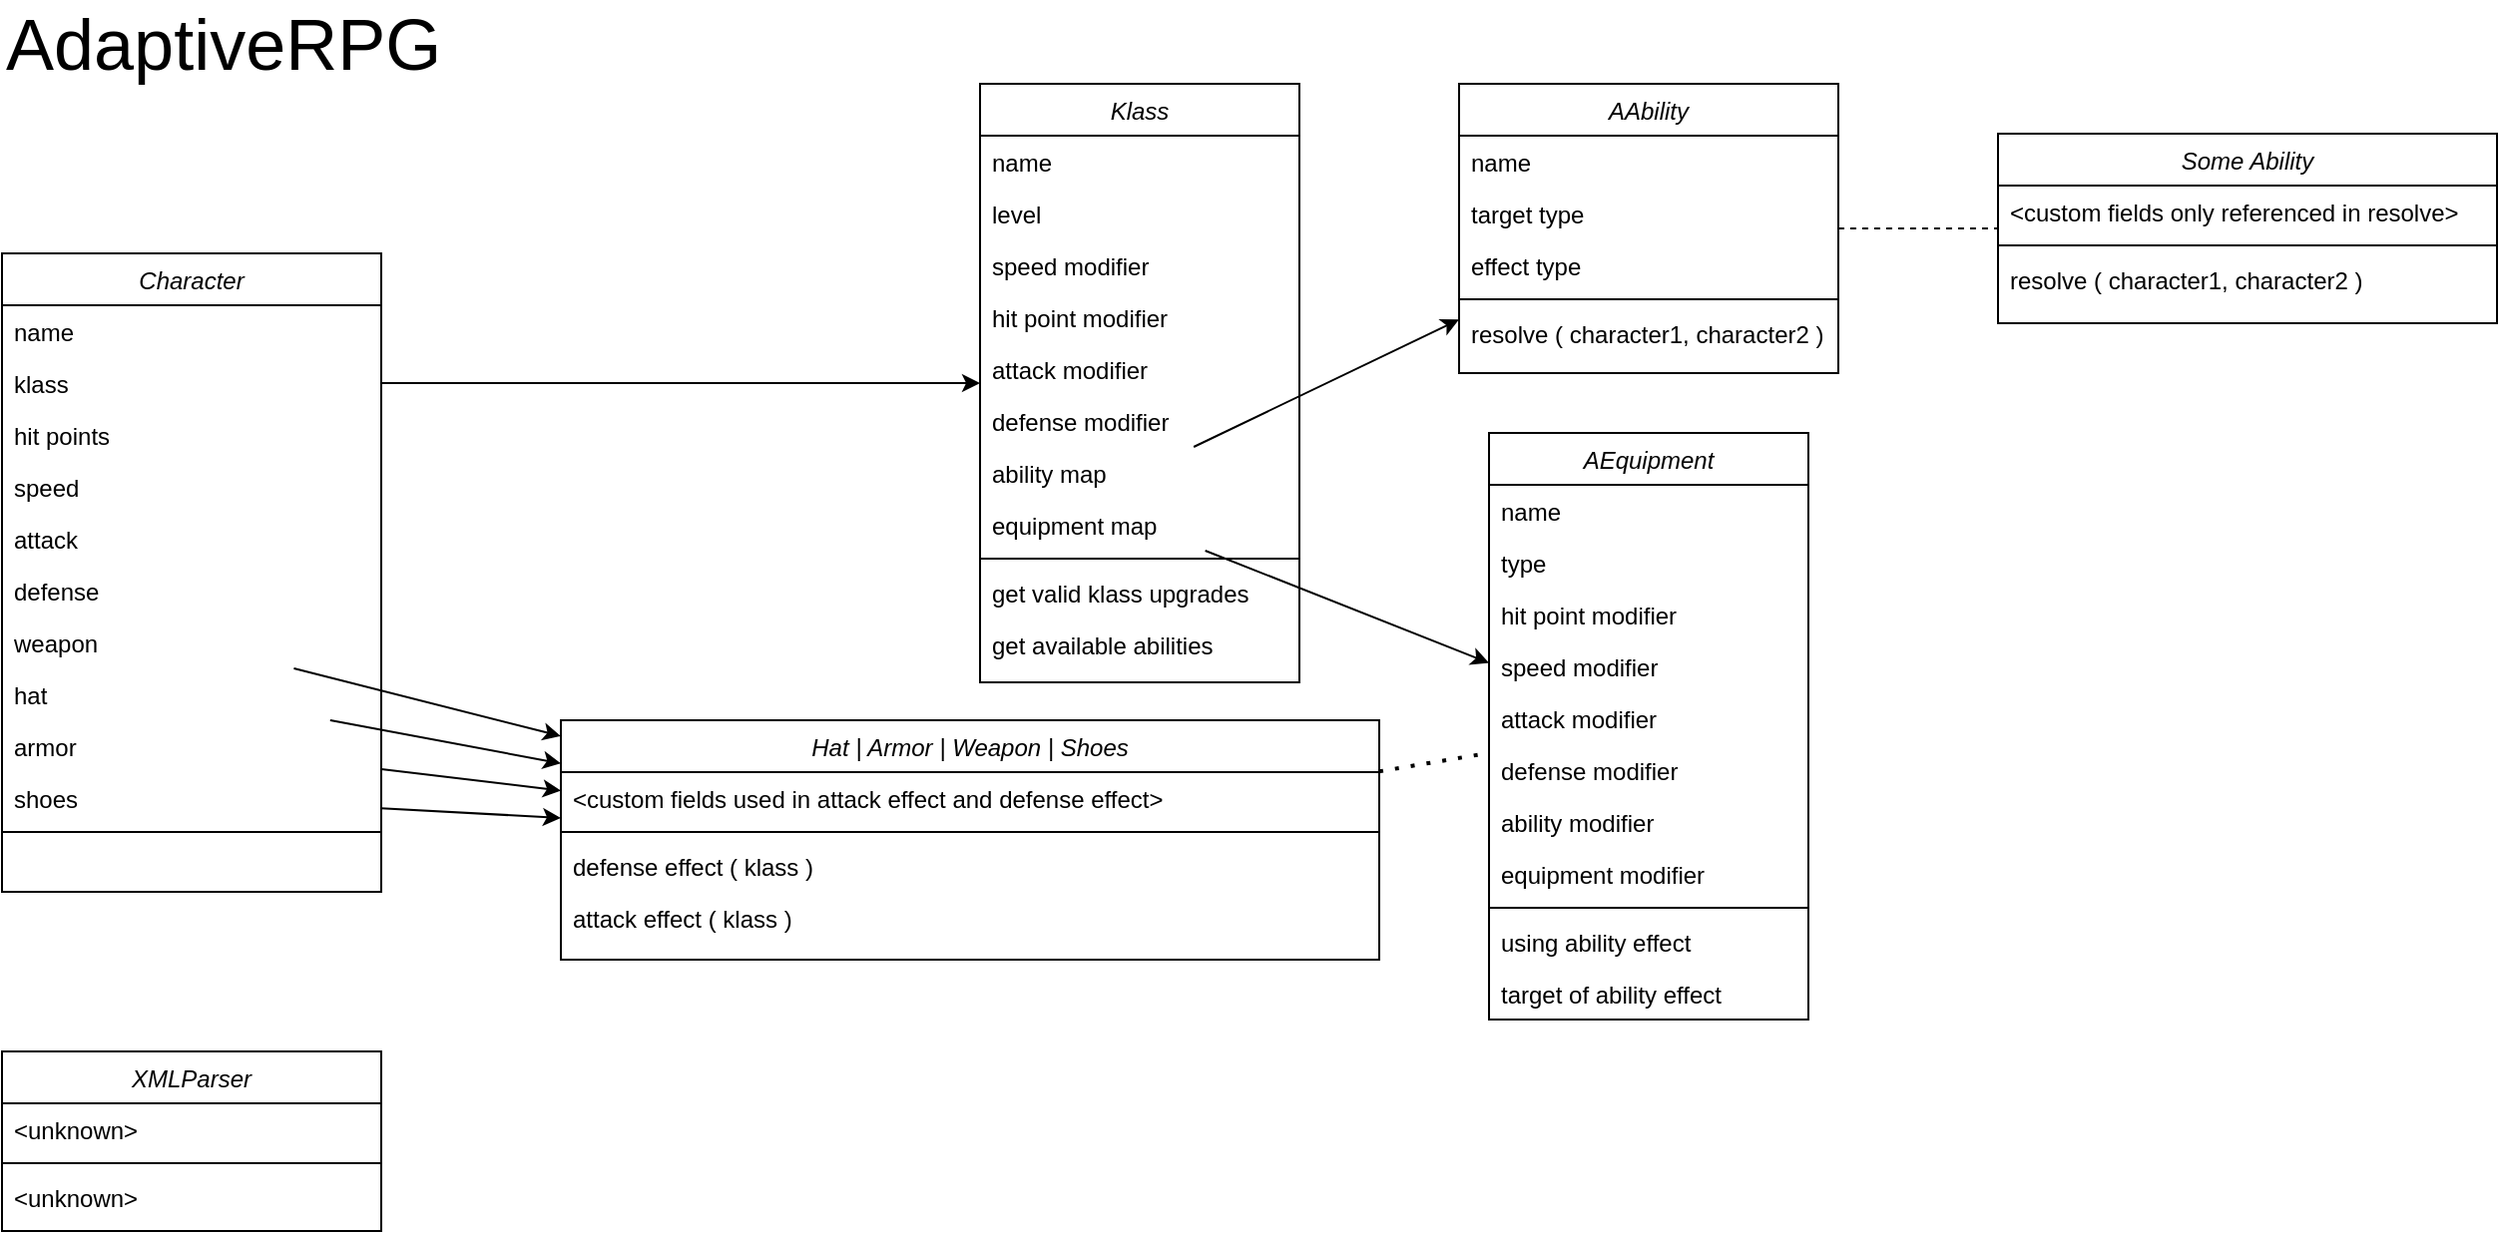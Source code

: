 <mxfile version="20.8.16" type="device"><diagram id="C5RBs43oDa-KdzZeNtuy" name="Page-1"><mxGraphModel dx="744" dy="1139" grid="1" gridSize="10" guides="1" tooltips="1" connect="1" arrows="1" fold="1" page="1" pageScale="1" pageWidth="1920" pageHeight="1200" math="0" shadow="0"><root><mxCell id="WIyWlLk6GJQsqaUBKTNV-0"/><mxCell id="WIyWlLk6GJQsqaUBKTNV-1" parent="WIyWlLk6GJQsqaUBKTNV-0"/><mxCell id="zkfFHV4jXpPFQw0GAbJ--0" value="Character" style="swimlane;fontStyle=2;align=center;verticalAlign=top;childLayout=stackLayout;horizontal=1;startSize=26;horizontalStack=0;resizeParent=1;resizeLast=0;collapsible=1;marginBottom=0;rounded=0;shadow=0;strokeWidth=1;" parent="WIyWlLk6GJQsqaUBKTNV-1" vertex="1"><mxGeometry x="60" y="160" width="190" height="320" as="geometry"><mxRectangle x="230" y="140" width="160" height="26" as="alternateBounds"/></mxGeometry></mxCell><mxCell id="zkfFHV4jXpPFQw0GAbJ--1" value="name" style="text;align=left;verticalAlign=top;spacingLeft=4;spacingRight=4;overflow=hidden;rotatable=0;points=[[0,0.5],[1,0.5]];portConstraint=eastwest;" parent="zkfFHV4jXpPFQw0GAbJ--0" vertex="1"><mxGeometry y="26" width="190" height="26" as="geometry"/></mxCell><mxCell id="U5qVEYUw_ilmsLbJixqC-27" value="klass" style="text;align=left;verticalAlign=top;spacingLeft=4;spacingRight=4;overflow=hidden;rotatable=0;points=[[0,0.5],[1,0.5]];portConstraint=eastwest;" parent="zkfFHV4jXpPFQw0GAbJ--0" vertex="1"><mxGeometry y="52" width="190" height="26" as="geometry"/></mxCell><mxCell id="zkfFHV4jXpPFQw0GAbJ--2" value="hit points" style="text;align=left;verticalAlign=top;spacingLeft=4;spacingRight=4;overflow=hidden;rotatable=0;points=[[0,0.5],[1,0.5]];portConstraint=eastwest;rounded=0;shadow=0;html=0;" parent="zkfFHV4jXpPFQw0GAbJ--0" vertex="1"><mxGeometry y="78" width="190" height="26" as="geometry"/></mxCell><mxCell id="U5qVEYUw_ilmsLbJixqC-0" value="speed" style="text;align=left;verticalAlign=top;spacingLeft=4;spacingRight=4;overflow=hidden;rotatable=0;points=[[0,0.5],[1,0.5]];portConstraint=eastwest;" parent="zkfFHV4jXpPFQw0GAbJ--0" vertex="1"><mxGeometry y="104" width="190" height="26" as="geometry"/></mxCell><mxCell id="zkfFHV4jXpPFQw0GAbJ--5" value="attack" style="text;align=left;verticalAlign=top;spacingLeft=4;spacingRight=4;overflow=hidden;rotatable=0;points=[[0,0.5],[1,0.5]];portConstraint=eastwest;" parent="zkfFHV4jXpPFQw0GAbJ--0" vertex="1"><mxGeometry y="130" width="190" height="26" as="geometry"/></mxCell><mxCell id="U5qVEYUw_ilmsLbJixqC-1" value="defense" style="text;align=left;verticalAlign=top;spacingLeft=4;spacingRight=4;overflow=hidden;rotatable=0;points=[[0,0.5],[1,0.5]];portConstraint=eastwest;" parent="zkfFHV4jXpPFQw0GAbJ--0" vertex="1"><mxGeometry y="156" width="190" height="26" as="geometry"/></mxCell><mxCell id="U5qVEYUw_ilmsLbJixqC-2" value="weapon" style="text;align=left;verticalAlign=top;spacingLeft=4;spacingRight=4;overflow=hidden;rotatable=0;points=[[0,0.5],[1,0.5]];portConstraint=eastwest;" parent="zkfFHV4jXpPFQw0GAbJ--0" vertex="1"><mxGeometry y="182" width="190" height="26" as="geometry"/></mxCell><mxCell id="U5qVEYUw_ilmsLbJixqC-13" value="hat" style="text;align=left;verticalAlign=top;spacingLeft=4;spacingRight=4;overflow=hidden;rotatable=0;points=[[0,0.5],[1,0.5]];portConstraint=eastwest;" parent="zkfFHV4jXpPFQw0GAbJ--0" vertex="1"><mxGeometry y="208" width="190" height="26" as="geometry"/></mxCell><mxCell id="U5qVEYUw_ilmsLbJixqC-12" value="armor" style="text;align=left;verticalAlign=top;spacingLeft=4;spacingRight=4;overflow=hidden;rotatable=0;points=[[0,0.5],[1,0.5]];portConstraint=eastwest;" parent="zkfFHV4jXpPFQw0GAbJ--0" vertex="1"><mxGeometry y="234" width="190" height="26" as="geometry"/></mxCell><mxCell id="U5qVEYUw_ilmsLbJixqC-14" value="shoes" style="text;align=left;verticalAlign=top;spacingLeft=4;spacingRight=4;overflow=hidden;rotatable=0;points=[[0,0.5],[1,0.5]];portConstraint=eastwest;" parent="zkfFHV4jXpPFQw0GAbJ--0" vertex="1"><mxGeometry y="260" width="190" height="26" as="geometry"/></mxCell><mxCell id="zkfFHV4jXpPFQw0GAbJ--4" value="" style="line;html=1;strokeWidth=1;align=left;verticalAlign=middle;spacingTop=-1;spacingLeft=3;spacingRight=3;rotatable=0;labelPosition=right;points=[];portConstraint=eastwest;" parent="zkfFHV4jXpPFQw0GAbJ--0" vertex="1"><mxGeometry y="286" width="190" height="8" as="geometry"/></mxCell><mxCell id="U5qVEYUw_ilmsLbJixqC-3" value="Klass" style="swimlane;fontStyle=2;align=center;verticalAlign=top;childLayout=stackLayout;horizontal=1;startSize=26;horizontalStack=0;resizeParent=1;resizeLast=0;collapsible=1;marginBottom=0;rounded=0;shadow=0;strokeWidth=1;" parent="WIyWlLk6GJQsqaUBKTNV-1" vertex="1"><mxGeometry x="550" y="75" width="160" height="300" as="geometry"><mxRectangle x="230" y="140" width="160" height="26" as="alternateBounds"/></mxGeometry></mxCell><mxCell id="U5qVEYUw_ilmsLbJixqC-4" value="name" style="text;align=left;verticalAlign=top;spacingLeft=4;spacingRight=4;overflow=hidden;rotatable=0;points=[[0,0.5],[1,0.5]];portConstraint=eastwest;" parent="U5qVEYUw_ilmsLbJixqC-3" vertex="1"><mxGeometry y="26" width="160" height="26" as="geometry"/></mxCell><mxCell id="U5qVEYUw_ilmsLbJixqC-48" value="level" style="text;align=left;verticalAlign=top;spacingLeft=4;spacingRight=4;overflow=hidden;rotatable=0;points=[[0,0.5],[1,0.5]];portConstraint=eastwest;" parent="U5qVEYUw_ilmsLbJixqC-3" vertex="1"><mxGeometry y="52" width="160" height="26" as="geometry"/></mxCell><mxCell id="U5qVEYUw_ilmsLbJixqC-6" value="speed modifier" style="text;align=left;verticalAlign=top;spacingLeft=4;spacingRight=4;overflow=hidden;rotatable=0;points=[[0,0.5],[1,0.5]];portConstraint=eastwest;" parent="U5qVEYUw_ilmsLbJixqC-3" vertex="1"><mxGeometry y="78" width="160" height="26" as="geometry"/></mxCell><mxCell id="U5qVEYUw_ilmsLbJixqC-5" value="hit point modifier" style="text;align=left;verticalAlign=top;spacingLeft=4;spacingRight=4;overflow=hidden;rotatable=0;points=[[0,0.5],[1,0.5]];portConstraint=eastwest;rounded=0;shadow=0;html=0;" parent="U5qVEYUw_ilmsLbJixqC-3" vertex="1"><mxGeometry y="104" width="160" height="26" as="geometry"/></mxCell><mxCell id="U5qVEYUw_ilmsLbJixqC-7" value="attack modifier" style="text;align=left;verticalAlign=top;spacingLeft=4;spacingRight=4;overflow=hidden;rotatable=0;points=[[0,0.5],[1,0.5]];portConstraint=eastwest;" parent="U5qVEYUw_ilmsLbJixqC-3" vertex="1"><mxGeometry y="130" width="160" height="26" as="geometry"/></mxCell><mxCell id="U5qVEYUw_ilmsLbJixqC-8" value="defense modifier" style="text;align=left;verticalAlign=top;spacingLeft=4;spacingRight=4;overflow=hidden;rotatable=0;points=[[0,0.5],[1,0.5]];portConstraint=eastwest;" parent="U5qVEYUw_ilmsLbJixqC-3" vertex="1"><mxGeometry y="156" width="160" height="26" as="geometry"/></mxCell><mxCell id="U5qVEYUw_ilmsLbJixqC-9" value="ability map" style="text;align=left;verticalAlign=top;spacingLeft=4;spacingRight=4;overflow=hidden;rotatable=0;points=[[0,0.5],[1,0.5]];portConstraint=eastwest;" parent="U5qVEYUw_ilmsLbJixqC-3" vertex="1"><mxGeometry y="182" width="160" height="26" as="geometry"/></mxCell><mxCell id="U5qVEYUw_ilmsLbJixqC-11" value="equipment map" style="text;align=left;verticalAlign=top;spacingLeft=4;spacingRight=4;overflow=hidden;rotatable=0;points=[[0,0.5],[1,0.5]];portConstraint=eastwest;" parent="U5qVEYUw_ilmsLbJixqC-3" vertex="1"><mxGeometry y="208" width="160" height="26" as="geometry"/></mxCell><mxCell id="U5qVEYUw_ilmsLbJixqC-10" value="" style="line;html=1;strokeWidth=1;align=left;verticalAlign=middle;spacingTop=-1;spacingLeft=3;spacingRight=3;rotatable=0;labelPosition=right;points=[];portConstraint=eastwest;" parent="U5qVEYUw_ilmsLbJixqC-3" vertex="1"><mxGeometry y="234" width="160" height="8" as="geometry"/></mxCell><mxCell id="U5qVEYUw_ilmsLbJixqC-54" value="get valid klass upgrades" style="text;align=left;verticalAlign=top;spacingLeft=4;spacingRight=4;overflow=hidden;rotatable=0;points=[[0,0.5],[1,0.5]];portConstraint=eastwest;" parent="U5qVEYUw_ilmsLbJixqC-3" vertex="1"><mxGeometry y="242" width="160" height="26" as="geometry"/></mxCell><mxCell id="U5qVEYUw_ilmsLbJixqC-55" value="get available abilities" style="text;align=left;verticalAlign=top;spacingLeft=4;spacingRight=4;overflow=hidden;rotatable=0;points=[[0,0.5],[1,0.5]];portConstraint=eastwest;" parent="U5qVEYUw_ilmsLbJixqC-3" vertex="1"><mxGeometry y="268" width="160" height="26" as="geometry"/></mxCell><mxCell id="U5qVEYUw_ilmsLbJixqC-15" value="AEquipment" style="swimlane;fontStyle=2;align=center;verticalAlign=top;childLayout=stackLayout;horizontal=1;startSize=26;horizontalStack=0;resizeParent=1;resizeLast=0;collapsible=1;marginBottom=0;rounded=0;shadow=0;strokeWidth=1;" parent="WIyWlLk6GJQsqaUBKTNV-1" vertex="1"><mxGeometry x="805" y="250" width="160" height="294" as="geometry"><mxRectangle x="230" y="140" width="160" height="26" as="alternateBounds"/></mxGeometry></mxCell><mxCell id="U5qVEYUw_ilmsLbJixqC-16" value="name" style="text;align=left;verticalAlign=top;spacingLeft=4;spacingRight=4;overflow=hidden;rotatable=0;points=[[0,0.5],[1,0.5]];portConstraint=eastwest;" parent="U5qVEYUw_ilmsLbJixqC-15" vertex="1"><mxGeometry y="26" width="160" height="26" as="geometry"/></mxCell><mxCell id="U5qVEYUw_ilmsLbJixqC-17" value="type" style="text;align=left;verticalAlign=top;spacingLeft=4;spacingRight=4;overflow=hidden;rotatable=0;points=[[0,0.5],[1,0.5]];portConstraint=eastwest;rounded=0;shadow=0;html=0;" parent="U5qVEYUw_ilmsLbJixqC-15" vertex="1"><mxGeometry y="52" width="160" height="26" as="geometry"/></mxCell><mxCell id="U5qVEYUw_ilmsLbJixqC-35" value="hit point modifier" style="text;align=left;verticalAlign=top;spacingLeft=4;spacingRight=4;overflow=hidden;rotatable=0;points=[[0,0.5],[1,0.5]];portConstraint=eastwest;rounded=0;shadow=0;html=0;" parent="U5qVEYUw_ilmsLbJixqC-15" vertex="1"><mxGeometry y="78" width="160" height="26" as="geometry"/></mxCell><mxCell id="U5qVEYUw_ilmsLbJixqC-36" value="speed modifier" style="text;align=left;verticalAlign=top;spacingLeft=4;spacingRight=4;overflow=hidden;rotatable=0;points=[[0,0.5],[1,0.5]];portConstraint=eastwest;" parent="U5qVEYUw_ilmsLbJixqC-15" vertex="1"><mxGeometry y="104" width="160" height="26" as="geometry"/></mxCell><mxCell id="U5qVEYUw_ilmsLbJixqC-37" value="attack modifier" style="text;align=left;verticalAlign=top;spacingLeft=4;spacingRight=4;overflow=hidden;rotatable=0;points=[[0,0.5],[1,0.5]];portConstraint=eastwest;" parent="U5qVEYUw_ilmsLbJixqC-15" vertex="1"><mxGeometry y="130" width="160" height="26" as="geometry"/></mxCell><mxCell id="U5qVEYUw_ilmsLbJixqC-38" value="defense modifier" style="text;align=left;verticalAlign=top;spacingLeft=4;spacingRight=4;overflow=hidden;rotatable=0;points=[[0,0.5],[1,0.5]];portConstraint=eastwest;" parent="U5qVEYUw_ilmsLbJixqC-15" vertex="1"><mxGeometry y="156" width="160" height="26" as="geometry"/></mxCell><mxCell id="6_KNrU1JJzuBw3UVno9G-1" value="ability modifier" style="text;align=left;verticalAlign=top;spacingLeft=4;spacingRight=4;overflow=hidden;rotatable=0;points=[[0,0.5],[1,0.5]];portConstraint=eastwest;" vertex="1" parent="U5qVEYUw_ilmsLbJixqC-15"><mxGeometry y="182" width="160" height="26" as="geometry"/></mxCell><mxCell id="6_KNrU1JJzuBw3UVno9G-13" value="equipment modifier" style="text;align=left;verticalAlign=top;spacingLeft=4;spacingRight=4;overflow=hidden;rotatable=0;points=[[0,0.5],[1,0.5]];portConstraint=eastwest;" vertex="1" parent="U5qVEYUw_ilmsLbJixqC-15"><mxGeometry y="208" width="160" height="26" as="geometry"/></mxCell><mxCell id="U5qVEYUw_ilmsLbJixqC-25" value="" style="line;html=1;strokeWidth=1;align=left;verticalAlign=middle;spacingTop=-1;spacingLeft=3;spacingRight=3;rotatable=0;labelPosition=right;points=[];portConstraint=eastwest;" parent="U5qVEYUw_ilmsLbJixqC-15" vertex="1"><mxGeometry y="234" width="160" height="8" as="geometry"/></mxCell><mxCell id="U5qVEYUw_ilmsLbJixqC-41" value="using ability effect" style="text;align=left;verticalAlign=top;spacingLeft=4;spacingRight=4;overflow=hidden;rotatable=0;points=[[0,0.5],[1,0.5]];portConstraint=eastwest;" parent="U5qVEYUw_ilmsLbJixqC-15" vertex="1"><mxGeometry y="242" width="160" height="26" as="geometry"/></mxCell><mxCell id="U5qVEYUw_ilmsLbJixqC-42" value="target of ability effect" style="text;align=left;verticalAlign=top;spacingLeft=4;spacingRight=4;overflow=hidden;rotatable=0;points=[[0,0.5],[1,0.5]];portConstraint=eastwest;" parent="U5qVEYUw_ilmsLbJixqC-15" vertex="1"><mxGeometry y="268" width="160" height="26" as="geometry"/></mxCell><mxCell id="U5qVEYUw_ilmsLbJixqC-26" value="" style="endArrow=classic;html=1;rounded=0;" parent="WIyWlLk6GJQsqaUBKTNV-1" source="U5qVEYUw_ilmsLbJixqC-27" target="U5qVEYUw_ilmsLbJixqC-3" edge="1"><mxGeometry width="50" height="50" relative="1" as="geometry"><mxPoint x="370" y="680" as="sourcePoint"/><mxPoint x="420" y="630" as="targetPoint"/></mxGeometry></mxCell><mxCell id="U5qVEYUw_ilmsLbJixqC-43" value="" style="endArrow=classic;html=1;rounded=0;" parent="WIyWlLk6GJQsqaUBKTNV-1" source="U5qVEYUw_ilmsLbJixqC-2" target="U5qVEYUw_ilmsLbJixqC-86" edge="1"><mxGeometry width="50" height="50" relative="1" as="geometry"><mxPoint x="390" y="430" as="sourcePoint"/><mxPoint x="440" y="380" as="targetPoint"/></mxGeometry></mxCell><mxCell id="U5qVEYUw_ilmsLbJixqC-44" value="" style="endArrow=classic;html=1;rounded=0;" parent="WIyWlLk6GJQsqaUBKTNV-1" source="U5qVEYUw_ilmsLbJixqC-13" target="U5qVEYUw_ilmsLbJixqC-86" edge="1"><mxGeometry width="50" height="50" relative="1" as="geometry"><mxPoint x="260" y="290" as="sourcePoint"/><mxPoint x="430" y="520" as="targetPoint"/></mxGeometry></mxCell><mxCell id="U5qVEYUw_ilmsLbJixqC-45" value="" style="endArrow=classic;html=1;rounded=0;" parent="WIyWlLk6GJQsqaUBKTNV-1" source="U5qVEYUw_ilmsLbJixqC-12" target="U5qVEYUw_ilmsLbJixqC-86" edge="1"><mxGeometry width="50" height="50" relative="1" as="geometry"><mxPoint x="260" y="355" as="sourcePoint"/><mxPoint x="430" y="520" as="targetPoint"/></mxGeometry></mxCell><mxCell id="U5qVEYUw_ilmsLbJixqC-47" value="" style="endArrow=classic;html=1;rounded=0;" parent="WIyWlLk6GJQsqaUBKTNV-1" source="U5qVEYUw_ilmsLbJixqC-14" target="U5qVEYUw_ilmsLbJixqC-86" edge="1"><mxGeometry width="50" height="50" relative="1" as="geometry"><mxPoint x="230" y="340" as="sourcePoint"/><mxPoint x="433" y="530" as="targetPoint"/></mxGeometry></mxCell><mxCell id="U5qVEYUw_ilmsLbJixqC-56" value="AAbility" style="swimlane;fontStyle=2;align=center;verticalAlign=top;childLayout=stackLayout;horizontal=1;startSize=26;horizontalStack=0;resizeParent=1;resizeLast=0;collapsible=1;marginBottom=0;rounded=0;shadow=0;strokeWidth=1;" parent="WIyWlLk6GJQsqaUBKTNV-1" vertex="1"><mxGeometry x="790" y="75" width="190" height="145" as="geometry"><mxRectangle x="230" y="140" width="160" height="26" as="alternateBounds"/></mxGeometry></mxCell><mxCell id="U5qVEYUw_ilmsLbJixqC-81" value="name" style="text;align=left;verticalAlign=top;spacingLeft=4;spacingRight=4;overflow=hidden;rotatable=0;points=[[0,0.5],[1,0.5]];portConstraint=eastwest;" parent="U5qVEYUw_ilmsLbJixqC-56" vertex="1"><mxGeometry y="26" width="190" height="26" as="geometry"/></mxCell><mxCell id="U5qVEYUw_ilmsLbJixqC-58" value="target type" style="text;align=left;verticalAlign=top;spacingLeft=4;spacingRight=4;overflow=hidden;rotatable=0;points=[[0,0.5],[1,0.5]];portConstraint=eastwest;" parent="U5qVEYUw_ilmsLbJixqC-56" vertex="1"><mxGeometry y="52" width="190" height="26" as="geometry"/></mxCell><mxCell id="U5qVEYUw_ilmsLbJixqC-68" value="effect type" style="text;align=left;verticalAlign=top;spacingLeft=4;spacingRight=4;overflow=hidden;rotatable=0;points=[[0,0.5],[1,0.5]];portConstraint=eastwest;" parent="U5qVEYUw_ilmsLbJixqC-56" vertex="1"><mxGeometry y="78" width="190" height="26" as="geometry"/></mxCell><mxCell id="U5qVEYUw_ilmsLbJixqC-65" value="" style="line;html=1;strokeWidth=1;align=left;verticalAlign=middle;spacingTop=-1;spacingLeft=3;spacingRight=3;rotatable=0;labelPosition=right;points=[];portConstraint=eastwest;" parent="U5qVEYUw_ilmsLbJixqC-56" vertex="1"><mxGeometry y="104" width="190" height="8" as="geometry"/></mxCell><mxCell id="U5qVEYUw_ilmsLbJixqC-71" value="resolve ( character1, character2 )" style="text;align=left;verticalAlign=top;spacingLeft=4;spacingRight=4;overflow=hidden;rotatable=0;points=[[0,0.5],[1,0.5]];portConstraint=eastwest;" parent="U5qVEYUw_ilmsLbJixqC-56" vertex="1"><mxGeometry y="112" width="190" height="26" as="geometry"/></mxCell><mxCell id="U5qVEYUw_ilmsLbJixqC-70" value="" style="endArrow=classic;html=1;rounded=0;" parent="WIyWlLk6GJQsqaUBKTNV-1" source="U5qVEYUw_ilmsLbJixqC-9" target="U5qVEYUw_ilmsLbJixqC-56" edge="1"><mxGeometry width="50" height="50" relative="1" as="geometry"><mxPoint x="700" y="310" as="sourcePoint"/><mxPoint x="440" y="380" as="targetPoint"/></mxGeometry></mxCell><mxCell id="U5qVEYUw_ilmsLbJixqC-72" value="Some Ability" style="swimlane;fontStyle=2;align=center;verticalAlign=top;childLayout=stackLayout;horizontal=1;startSize=26;horizontalStack=0;resizeParent=1;resizeLast=0;collapsible=1;marginBottom=0;rounded=0;shadow=0;strokeWidth=1;" parent="WIyWlLk6GJQsqaUBKTNV-1" vertex="1"><mxGeometry x="1060" y="100" width="250" height="95" as="geometry"><mxRectangle x="230" y="140" width="160" height="26" as="alternateBounds"/></mxGeometry></mxCell><mxCell id="U5qVEYUw_ilmsLbJixqC-57" value="&lt;custom fields only referenced in resolve&gt;" style="text;align=left;verticalAlign=top;spacingLeft=4;spacingRight=4;overflow=hidden;rotatable=0;points=[[0,0.5],[1,0.5]];portConstraint=eastwest;" parent="U5qVEYUw_ilmsLbJixqC-72" vertex="1"><mxGeometry y="26" width="250" height="26" as="geometry"/></mxCell><mxCell id="U5qVEYUw_ilmsLbJixqC-76" value="" style="line;html=1;strokeWidth=1;align=left;verticalAlign=middle;spacingTop=-1;spacingLeft=3;spacingRight=3;rotatable=0;labelPosition=right;points=[];portConstraint=eastwest;" parent="U5qVEYUw_ilmsLbJixqC-72" vertex="1"><mxGeometry y="52" width="250" height="8" as="geometry"/></mxCell><mxCell id="U5qVEYUw_ilmsLbJixqC-84" value="resolve ( character1, character2 )" style="text;align=left;verticalAlign=top;spacingLeft=4;spacingRight=4;overflow=hidden;rotatable=0;points=[[0,0.5],[1,0.5]];portConstraint=eastwest;" parent="U5qVEYUw_ilmsLbJixqC-72" vertex="1"><mxGeometry y="60" width="250" height="26" as="geometry"/></mxCell><mxCell id="U5qVEYUw_ilmsLbJixqC-77" value="" style="endArrow=none;dashed=1;html=1;rounded=0;" parent="WIyWlLk6GJQsqaUBKTNV-1" source="U5qVEYUw_ilmsLbJixqC-56" target="U5qVEYUw_ilmsLbJixqC-72" edge="1"><mxGeometry width="50" height="50" relative="1" as="geometry"><mxPoint x="390" y="260" as="sourcePoint"/><mxPoint x="440" y="210" as="targetPoint"/></mxGeometry></mxCell><mxCell id="U5qVEYUw_ilmsLbJixqC-78" value="" style="endArrow=classic;html=1;rounded=0;" parent="WIyWlLk6GJQsqaUBKTNV-1" source="U5qVEYUw_ilmsLbJixqC-11" target="U5qVEYUw_ilmsLbJixqC-15" edge="1"><mxGeometry width="50" height="50" relative="1" as="geometry"><mxPoint x="390" y="260" as="sourcePoint"/><mxPoint x="440" y="210" as="targetPoint"/></mxGeometry></mxCell><mxCell id="U5qVEYUw_ilmsLbJixqC-86" value="Hat | Armor | Weapon | Shoes" style="swimlane;fontStyle=2;align=center;verticalAlign=top;childLayout=stackLayout;horizontal=1;startSize=26;horizontalStack=0;resizeParent=1;resizeLast=0;collapsible=1;marginBottom=0;rounded=0;shadow=0;strokeWidth=1;" parent="WIyWlLk6GJQsqaUBKTNV-1" vertex="1"><mxGeometry x="340" y="394" width="410" height="120" as="geometry"><mxRectangle x="230" y="140" width="160" height="26" as="alternateBounds"/></mxGeometry></mxCell><mxCell id="U5qVEYUw_ilmsLbJixqC-87" value="&lt;custom fields used in attack effect and defense effect&gt;" style="text;align=left;verticalAlign=top;spacingLeft=4;spacingRight=4;overflow=hidden;rotatable=0;points=[[0,0.5],[1,0.5]];portConstraint=eastwest;" parent="U5qVEYUw_ilmsLbJixqC-86" vertex="1"><mxGeometry y="26" width="410" height="26" as="geometry"/></mxCell><mxCell id="U5qVEYUw_ilmsLbJixqC-88" value="" style="line;html=1;strokeWidth=1;align=left;verticalAlign=middle;spacingTop=-1;spacingLeft=3;spacingRight=3;rotatable=0;labelPosition=right;points=[];portConstraint=eastwest;" parent="U5qVEYUw_ilmsLbJixqC-86" vertex="1"><mxGeometry y="52" width="410" height="8" as="geometry"/></mxCell><mxCell id="U5qVEYUw_ilmsLbJixqC-91" value="defense effect ( klass )" style="text;align=left;verticalAlign=top;spacingLeft=4;spacingRight=4;overflow=hidden;rotatable=0;points=[[0,0.5],[1,0.5]];portConstraint=eastwest;" parent="U5qVEYUw_ilmsLbJixqC-86" vertex="1"><mxGeometry y="60" width="410" height="26" as="geometry"/></mxCell><mxCell id="U5qVEYUw_ilmsLbJixqC-92" value="attack effect ( klass )" style="text;align=left;verticalAlign=top;spacingLeft=4;spacingRight=4;overflow=hidden;rotatable=0;points=[[0,0.5],[1,0.5]];portConstraint=eastwest;" parent="U5qVEYUw_ilmsLbJixqC-86" vertex="1"><mxGeometry y="86" width="410" height="26" as="geometry"/></mxCell><mxCell id="U5qVEYUw_ilmsLbJixqC-94" value="" style="endArrow=none;dashed=1;html=1;dashPattern=1 3;strokeWidth=2;rounded=0;" parent="WIyWlLk6GJQsqaUBKTNV-1" source="U5qVEYUw_ilmsLbJixqC-86" target="U5qVEYUw_ilmsLbJixqC-15" edge="1"><mxGeometry width="50" height="50" relative="1" as="geometry"><mxPoint x="710" y="260" as="sourcePoint"/><mxPoint x="760" y="210" as="targetPoint"/></mxGeometry></mxCell><mxCell id="6_KNrU1JJzuBw3UVno9G-0" value="&lt;font style=&quot;font-size: 36px;&quot;&gt;AdaptiveRPG&lt;/font&gt;" style="text;html=1;strokeColor=none;fillColor=none;align=left;verticalAlign=middle;whiteSpace=wrap;rounded=0;" vertex="1" parent="WIyWlLk6GJQsqaUBKTNV-1"><mxGeometry x="60" y="40" width="310" height="30" as="geometry"/></mxCell><mxCell id="6_KNrU1JJzuBw3UVno9G-14" value="XMLParser" style="swimlane;fontStyle=2;align=center;verticalAlign=top;childLayout=stackLayout;horizontal=1;startSize=26;horizontalStack=0;resizeParent=1;resizeLast=0;collapsible=1;marginBottom=0;rounded=0;shadow=0;strokeWidth=1;" vertex="1" parent="WIyWlLk6GJQsqaUBKTNV-1"><mxGeometry x="60" y="560" width="190" height="90" as="geometry"><mxRectangle x="230" y="140" width="160" height="26" as="alternateBounds"/></mxGeometry></mxCell><mxCell id="6_KNrU1JJzuBw3UVno9G-16" value="&lt;unknown&gt;" style="text;align=left;verticalAlign=top;spacingLeft=4;spacingRight=4;overflow=hidden;rotatable=0;points=[[0,0.5],[1,0.5]];portConstraint=eastwest;" vertex="1" parent="6_KNrU1JJzuBw3UVno9G-14"><mxGeometry y="26" width="190" height="26" as="geometry"/></mxCell><mxCell id="6_KNrU1JJzuBw3UVno9G-25" value="" style="line;html=1;strokeWidth=1;align=left;verticalAlign=middle;spacingTop=-1;spacingLeft=3;spacingRight=3;rotatable=0;labelPosition=right;points=[];portConstraint=eastwest;" vertex="1" parent="6_KNrU1JJzuBw3UVno9G-14"><mxGeometry y="52" width="190" height="8" as="geometry"/></mxCell><mxCell id="6_KNrU1JJzuBw3UVno9G-26" value="&lt;unknown&gt;" style="text;align=left;verticalAlign=top;spacingLeft=4;spacingRight=4;overflow=hidden;rotatable=0;points=[[0,0.5],[1,0.5]];portConstraint=eastwest;" vertex="1" parent="6_KNrU1JJzuBw3UVno9G-14"><mxGeometry y="60" width="190" height="26" as="geometry"/></mxCell></root></mxGraphModel></diagram></mxfile>